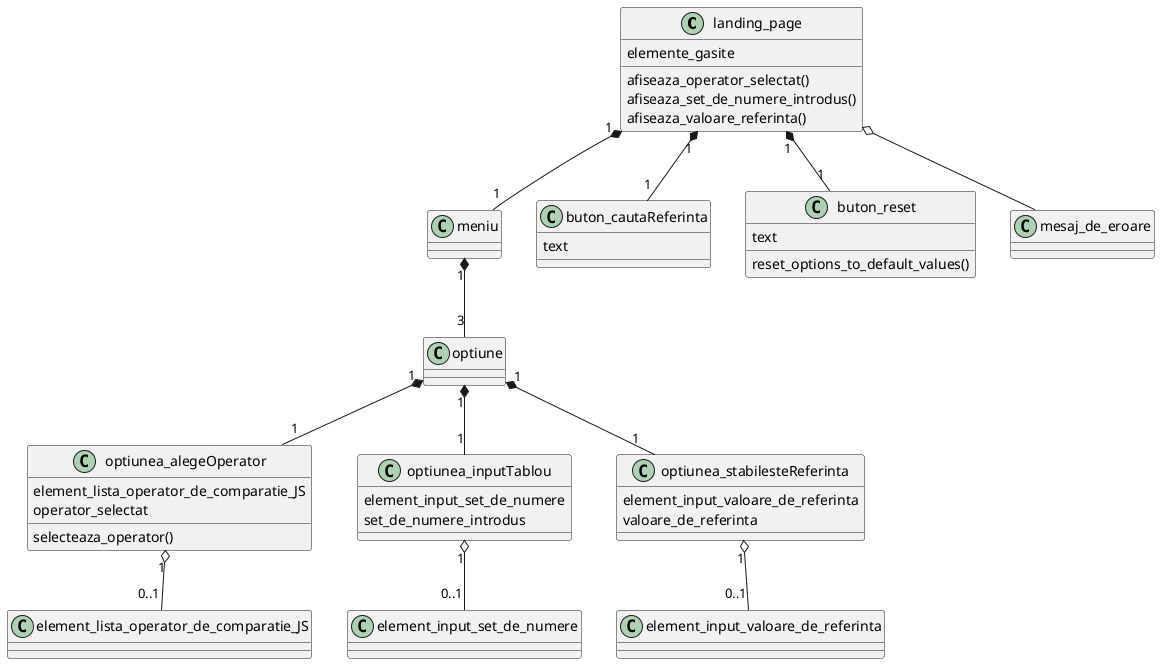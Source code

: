@startuml
'https://plantuml.com/class-diagram

class landing_page {
elemente_gasite
afiseaza_operator_selectat()
afiseaza_set_de_numere_introdus()
afiseaza_valoare_referinta()
}

class meniu

class optiune {

}

class buton_cautaReferinta {
text
}

class buton_reset {
text
reset_options_to_default_values()
}

'class text



class element_lista_operator_de_comparatie_JS

class element_input_set_de_numere

class element_input_valoare_de_referinta

class optiunea_alegeOperator {
element_lista_operator_de_comparatie_JS
operator_selectat
selecteaza_operator()

}


'class lista

'class operator_de_comparatie_JS

'class utilizator

'class select

'class operator

class optiunea_inputTablou {
element_input_set_de_numere
set_de_numere_introdus
}

'class set_de_numere

class optiunea_stabilesteReferinta {
element_input_valoare_de_referinta
valoare_de_referinta
}

'class element_de_input

'class valoare_de_referinta

'class functionalitate_cautare

'class set_de_numere

'class numere

'class conditie

'class selectie

'class elemente_gasite

class mesaj_de_eroare


landing_page "1"*--"1" meniu
meniu "1"*--"3" optiune
landing_page "1" *-- "1" buton_cautaReferinta
landing_page "1" *-- "1" buton_reset
optiune "1"*--"1" optiunea_alegeOperator
optiune "1"*--"1" optiunea_inputTablou
optiune "1"*-- "1" optiunea_stabilesteReferinta
landing_page o-- mesaj_de_eroare
optiunea_alegeOperator "1" o--"0..1" element_lista_operator_de_comparatie_JS
optiunea_inputTablou "1" o--"0..1" element_input_set_de_numere
optiunea_stabilesteReferinta "1" o--"0..1" element_input_valoare_de_referinta
@enduml